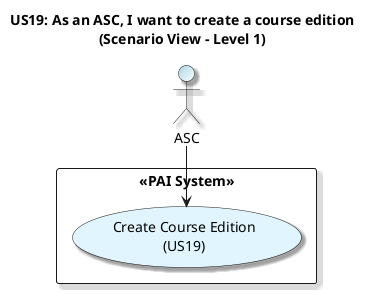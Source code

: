 @startuml
title US19: As an ASC, I want to create a course edition\n(Scenario View - Level 1)
skinparam {
  ActivityPadding 2
  ActivityMargin 2
  BoxPadding 2
}
skinparam sequence {
    LifeLineBorderColor Grey
    LifeLineBackgroundColor HoneyDew
}
skinparam defaultTextAlignment center
skinparam shadowing true
actor ASC #LightBlue/White

rectangle "<<PAI System>>" {
usecase "Create Course Edition\n(US19)" as UC19 #E1F5FE
}


ASC --> UC19

@enduml
